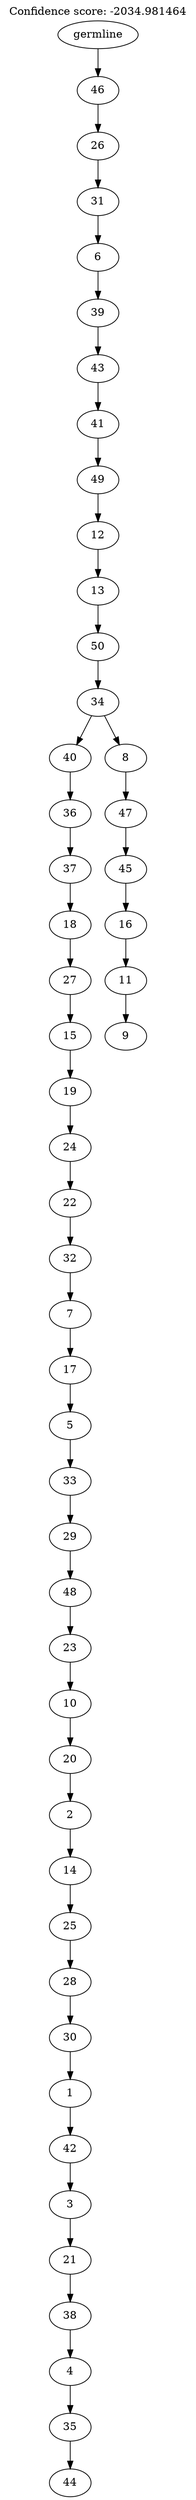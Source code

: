 digraph g {
	"49" -> "50";
	"50" [label="44"];
	"48" -> "49";
	"49" [label="35"];
	"47" -> "48";
	"48" [label="4"];
	"46" -> "47";
	"47" [label="38"];
	"45" -> "46";
	"46" [label="21"];
	"44" -> "45";
	"45" [label="3"];
	"43" -> "44";
	"44" [label="42"];
	"42" -> "43";
	"43" [label="1"];
	"41" -> "42";
	"42" [label="30"];
	"40" -> "41";
	"41" [label="28"];
	"39" -> "40";
	"40" [label="25"];
	"38" -> "39";
	"39" [label="14"];
	"37" -> "38";
	"38" [label="2"];
	"36" -> "37";
	"37" [label="20"];
	"35" -> "36";
	"36" [label="10"];
	"34" -> "35";
	"35" [label="23"];
	"33" -> "34";
	"34" [label="48"];
	"32" -> "33";
	"33" [label="29"];
	"31" -> "32";
	"32" [label="33"];
	"30" -> "31";
	"31" [label="5"];
	"29" -> "30";
	"30" [label="17"];
	"28" -> "29";
	"29" [label="7"];
	"27" -> "28";
	"28" [label="32"];
	"26" -> "27";
	"27" [label="22"];
	"25" -> "26";
	"26" [label="24"];
	"24" -> "25";
	"25" [label="19"];
	"23" -> "24";
	"24" [label="15"];
	"22" -> "23";
	"23" [label="27"];
	"21" -> "22";
	"22" [label="18"];
	"20" -> "21";
	"21" [label="37"];
	"19" -> "20";
	"20" [label="36"];
	"17" -> "18";
	"18" [label="9"];
	"16" -> "17";
	"17" [label="11"];
	"15" -> "16";
	"16" [label="16"];
	"14" -> "15";
	"15" [label="45"];
	"13" -> "14";
	"14" [label="47"];
	"12" -> "13";
	"13" [label="8"];
	"12" -> "19";
	"19" [label="40"];
	"11" -> "12";
	"12" [label="34"];
	"10" -> "11";
	"11" [label="50"];
	"9" -> "10";
	"10" [label="13"];
	"8" -> "9";
	"9" [label="12"];
	"7" -> "8";
	"8" [label="49"];
	"6" -> "7";
	"7" [label="41"];
	"5" -> "6";
	"6" [label="43"];
	"4" -> "5";
	"5" [label="39"];
	"3" -> "4";
	"4" [label="6"];
	"2" -> "3";
	"3" [label="31"];
	"1" -> "2";
	"2" [label="26"];
	"0" -> "1";
	"1" [label="46"];
	"0" [label="germline"];
	labelloc="t";
	label="Confidence score: -2034.981464";
}
